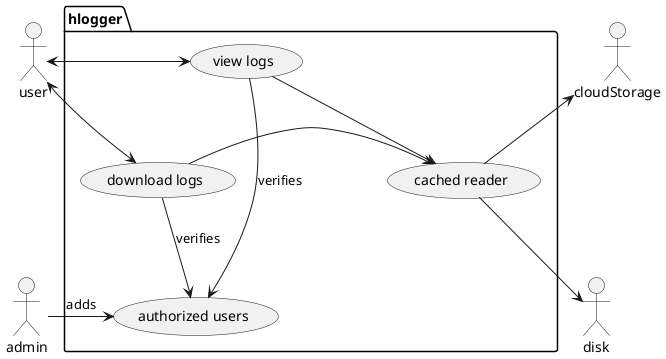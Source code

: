 @startuml

actor user
actor admin
actor cloudStorage
actor disk

package hlogger {
  user <-right--> (view logs)
  admin -right-> (authorized users): adds
  user <--> (download logs)
  (view logs) -[hidden]-> (download logs)
  (view logs) --> (authorized users): verifies
  (download logs) --> (authorized users): verifies
  (view logs) --> (cached reader)
  (download logs) -[norank]-> (cached reader)
  (cached reader) -up-> cloudStorage
  (cached reader) -down-> disk
}

disk -[hidden]up-> cloudStorage
admin -[hidden]up-> user

@enduml